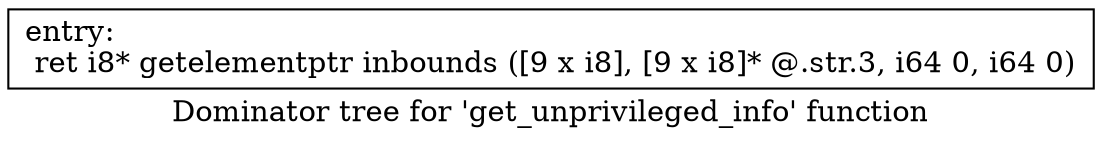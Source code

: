 digraph "Dominator tree for 'get_unprivileged_info' function" {
	label="Dominator tree for 'get_unprivileged_info' function";

	Node0x560abc9a5920 [shape=record,label="{entry:\l  ret i8* getelementptr inbounds ([9 x i8], [9 x i8]* @.str.3, i64 0, i64 0)\l}"];
}
